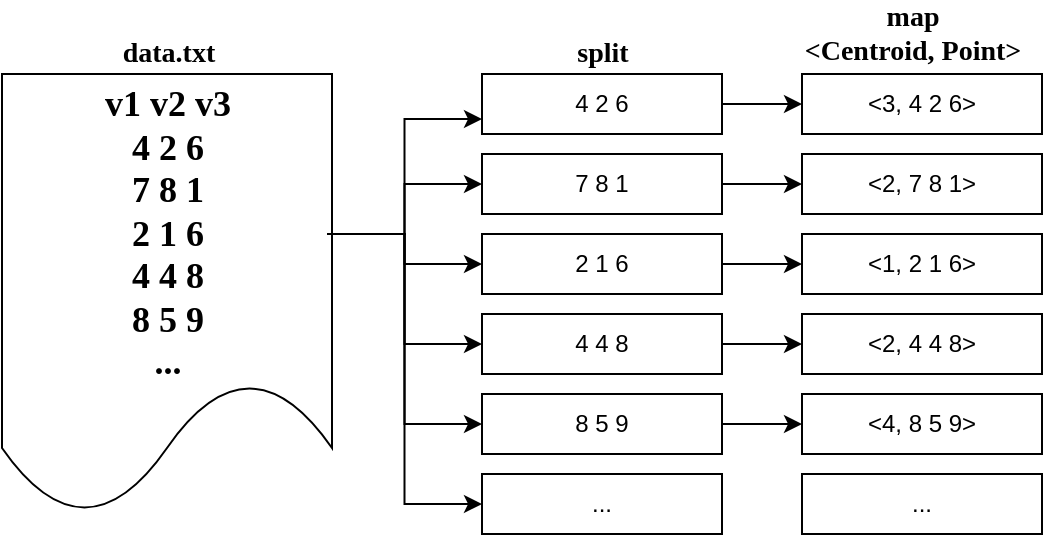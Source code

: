 <mxfile version="13.1.11" type="device"><diagram id="IZp6rVIAKlvlxSI6Kp6J" name="Page-1"><mxGraphModel dx="1102" dy="443" grid="1" gridSize="10" guides="1" tooltips="1" connect="1" arrows="1" fold="1" page="1" pageScale="1" pageWidth="850" pageHeight="1100" math="1" shadow="0"><root><mxCell id="0"/><mxCell id="1" parent="0"/><mxCell id="Itl9UprM_4MI1kBy1X86-4" value="" style="shape=document;whiteSpace=wrap;html=1;boundedLbl=1;" vertex="1" parent="1"><mxGeometry x="120" y="75" width="165" height="220" as="geometry"/></mxCell><mxCell id="Itl9UprM_4MI1kBy1X86-5" value="&lt;b&gt;&lt;font face=&quot;Times New Roman&quot; style=&quot;font-size: 14px&quot;&gt;data.txt&lt;/font&gt;&lt;/b&gt;" style="text;html=1;align=center;verticalAlign=middle;resizable=0;points=[];autosize=1;" vertex="1" parent="1"><mxGeometry x="172.5" y="55" width="60" height="20" as="geometry"/></mxCell><mxCell id="Itl9UprM_4MI1kBy1X86-18" style="edgeStyle=orthogonalEdgeStyle;rounded=0;orthogonalLoop=1;jettySize=auto;html=1;exitX=1;exitY=0.5;exitDx=0;exitDy=0;entryX=0;entryY=0.75;entryDx=0;entryDy=0;" edge="1" parent="1" source="Itl9UprM_4MI1kBy1X86-6" target="Itl9UprM_4MI1kBy1X86-13"><mxGeometry relative="1" as="geometry"/></mxCell><mxCell id="Itl9UprM_4MI1kBy1X86-19" style="edgeStyle=orthogonalEdgeStyle;rounded=0;orthogonalLoop=1;jettySize=auto;html=1;exitX=1;exitY=0.5;exitDx=0;exitDy=0;entryX=0;entryY=0.5;entryDx=0;entryDy=0;" edge="1" parent="1" source="Itl9UprM_4MI1kBy1X86-6" target="Itl9UprM_4MI1kBy1X86-15"><mxGeometry relative="1" as="geometry"/></mxCell><mxCell id="Itl9UprM_4MI1kBy1X86-20" style="edgeStyle=orthogonalEdgeStyle;rounded=0;orthogonalLoop=1;jettySize=auto;html=1;exitX=1;exitY=0.5;exitDx=0;exitDy=0;entryX=0;entryY=0.5;entryDx=0;entryDy=0;" edge="1" parent="1" source="Itl9UprM_4MI1kBy1X86-6" target="Itl9UprM_4MI1kBy1X86-14"><mxGeometry relative="1" as="geometry"/></mxCell><mxCell id="Itl9UprM_4MI1kBy1X86-21" style="edgeStyle=orthogonalEdgeStyle;rounded=0;orthogonalLoop=1;jettySize=auto;html=1;exitX=1;exitY=0.5;exitDx=0;exitDy=0;entryX=0;entryY=0.5;entryDx=0;entryDy=0;" edge="1" parent="1" source="Itl9UprM_4MI1kBy1X86-6" target="Itl9UprM_4MI1kBy1X86-16"><mxGeometry relative="1" as="geometry"/></mxCell><mxCell id="Itl9UprM_4MI1kBy1X86-22" style="edgeStyle=orthogonalEdgeStyle;rounded=0;orthogonalLoop=1;jettySize=auto;html=1;exitX=1;exitY=0.5;exitDx=0;exitDy=0;entryX=0;entryY=0.5;entryDx=0;entryDy=0;" edge="1" parent="1" source="Itl9UprM_4MI1kBy1X86-6" target="Itl9UprM_4MI1kBy1X86-17"><mxGeometry relative="1" as="geometry"/></mxCell><mxCell id="Itl9UprM_4MI1kBy1X86-24" style="edgeStyle=orthogonalEdgeStyle;rounded=0;orthogonalLoop=1;jettySize=auto;html=1;exitX=1;exitY=0.5;exitDx=0;exitDy=0;entryX=0;entryY=0.5;entryDx=0;entryDy=0;" edge="1" parent="1" source="Itl9UprM_4MI1kBy1X86-6" target="Itl9UprM_4MI1kBy1X86-23"><mxGeometry relative="1" as="geometry"/></mxCell><mxCell id="Itl9UprM_4MI1kBy1X86-6" value="&lt;b&gt;&lt;font face=&quot;Times New Roman&quot; style=&quot;font-size: 18px&quot;&gt;v1 v2 v3&lt;br&gt;4 2 6&lt;br&gt;7 8 1&lt;br&gt;2 1 6&lt;br&gt;4 4 8&lt;br&gt;8 5 9&lt;br&gt;...&lt;/font&gt;&lt;/b&gt;" style="text;html=1;strokeColor=none;fillColor=none;align=center;verticalAlign=middle;whiteSpace=wrap;rounded=0;" vertex="1" parent="1"><mxGeometry x="122.5" y="115" width="160" height="80" as="geometry"/></mxCell><mxCell id="Itl9UprM_4MI1kBy1X86-32" style="edgeStyle=orthogonalEdgeStyle;rounded=0;orthogonalLoop=1;jettySize=auto;html=1;exitX=1;exitY=0.5;exitDx=0;exitDy=0;entryX=0;entryY=0.5;entryDx=0;entryDy=0;" edge="1" parent="1" source="Itl9UprM_4MI1kBy1X86-13" target="Itl9UprM_4MI1kBy1X86-26"><mxGeometry relative="1" as="geometry"/></mxCell><mxCell id="Itl9UprM_4MI1kBy1X86-13" value="4 2 6" style="rounded=0;whiteSpace=wrap;html=1;" vertex="1" parent="1"><mxGeometry x="360" y="75" width="120" height="30" as="geometry"/></mxCell><mxCell id="Itl9UprM_4MI1kBy1X86-34" style="edgeStyle=orthogonalEdgeStyle;rounded=0;orthogonalLoop=1;jettySize=auto;html=1;exitX=1;exitY=0.5;exitDx=0;exitDy=0;entryX=0;entryY=0.5;entryDx=0;entryDy=0;" edge="1" parent="1" source="Itl9UprM_4MI1kBy1X86-14" target="Itl9UprM_4MI1kBy1X86-27"><mxGeometry relative="1" as="geometry"/></mxCell><mxCell id="Itl9UprM_4MI1kBy1X86-14" value="2 1 6" style="rounded=0;whiteSpace=wrap;html=1;" vertex="1" parent="1"><mxGeometry x="360" y="155" width="120" height="30" as="geometry"/></mxCell><mxCell id="Itl9UprM_4MI1kBy1X86-33" style="edgeStyle=orthogonalEdgeStyle;rounded=0;orthogonalLoop=1;jettySize=auto;html=1;exitX=1;exitY=0.5;exitDx=0;exitDy=0;entryX=0;entryY=0.5;entryDx=0;entryDy=0;" edge="1" parent="1" source="Itl9UprM_4MI1kBy1X86-15" target="Itl9UprM_4MI1kBy1X86-28"><mxGeometry relative="1" as="geometry"/></mxCell><mxCell id="Itl9UprM_4MI1kBy1X86-15" value="7 8 1" style="rounded=0;whiteSpace=wrap;html=1;" vertex="1" parent="1"><mxGeometry x="360" y="115" width="120" height="30" as="geometry"/></mxCell><mxCell id="Itl9UprM_4MI1kBy1X86-35" style="edgeStyle=orthogonalEdgeStyle;rounded=0;orthogonalLoop=1;jettySize=auto;html=1;exitX=1;exitY=0.5;exitDx=0;exitDy=0;entryX=0;entryY=0.5;entryDx=0;entryDy=0;" edge="1" parent="1" source="Itl9UprM_4MI1kBy1X86-16" target="Itl9UprM_4MI1kBy1X86-29"><mxGeometry relative="1" as="geometry"/></mxCell><mxCell id="Itl9UprM_4MI1kBy1X86-16" value="4 4 8" style="rounded=0;whiteSpace=wrap;html=1;" vertex="1" parent="1"><mxGeometry x="360" y="195" width="120" height="30" as="geometry"/></mxCell><mxCell id="Itl9UprM_4MI1kBy1X86-36" style="edgeStyle=orthogonalEdgeStyle;rounded=0;orthogonalLoop=1;jettySize=auto;html=1;exitX=1;exitY=0.5;exitDx=0;exitDy=0;entryX=0;entryY=0.5;entryDx=0;entryDy=0;" edge="1" parent="1" source="Itl9UprM_4MI1kBy1X86-17" target="Itl9UprM_4MI1kBy1X86-30"><mxGeometry relative="1" as="geometry"/></mxCell><mxCell id="Itl9UprM_4MI1kBy1X86-17" value="8 5 9" style="rounded=0;whiteSpace=wrap;html=1;" vertex="1" parent="1"><mxGeometry x="360" y="235" width="120" height="30" as="geometry"/></mxCell><mxCell id="Itl9UprM_4MI1kBy1X86-23" value="..." style="rounded=0;whiteSpace=wrap;html=1;" vertex="1" parent="1"><mxGeometry x="360" y="275" width="120" height="30" as="geometry"/></mxCell><mxCell id="Itl9UprM_4MI1kBy1X86-25" value="&lt;b&gt;&lt;font style=&quot;font-size: 14px&quot; face=&quot;Times New Roman&quot;&gt;split&lt;/font&gt;&lt;/b&gt;" style="text;html=1;align=center;verticalAlign=middle;resizable=0;points=[];autosize=1;" vertex="1" parent="1"><mxGeometry x="400" y="55" width="40" height="20" as="geometry"/></mxCell><mxCell id="Itl9UprM_4MI1kBy1X86-26" value="&amp;lt;3, 4 2 6&amp;gt;" style="rounded=0;whiteSpace=wrap;html=1;" vertex="1" parent="1"><mxGeometry x="520" y="75" width="120" height="30" as="geometry"/></mxCell><mxCell id="Itl9UprM_4MI1kBy1X86-27" value="&amp;lt;1, 2 1 6&amp;gt;" style="rounded=0;whiteSpace=wrap;html=1;" vertex="1" parent="1"><mxGeometry x="520" y="155" width="120" height="30" as="geometry"/></mxCell><mxCell id="Itl9UprM_4MI1kBy1X86-28" value="&amp;lt;2, 7 8 1&amp;gt;" style="rounded=0;whiteSpace=wrap;html=1;" vertex="1" parent="1"><mxGeometry x="520" y="115" width="120" height="30" as="geometry"/></mxCell><mxCell id="Itl9UprM_4MI1kBy1X86-29" value="&amp;lt;2, 4 4 8&amp;gt;" style="rounded=0;whiteSpace=wrap;html=1;" vertex="1" parent="1"><mxGeometry x="520" y="195" width="120" height="30" as="geometry"/></mxCell><mxCell id="Itl9UprM_4MI1kBy1X86-30" value="&amp;lt;4, 8 5 9&amp;gt;" style="rounded=0;whiteSpace=wrap;html=1;" vertex="1" parent="1"><mxGeometry x="520" y="235" width="120" height="30" as="geometry"/></mxCell><mxCell id="Itl9UprM_4MI1kBy1X86-31" value="..." style="rounded=0;whiteSpace=wrap;html=1;" vertex="1" parent="1"><mxGeometry x="520" y="275" width="120" height="30" as="geometry"/></mxCell><mxCell id="Itl9UprM_4MI1kBy1X86-37" value="&lt;b&gt;&lt;font style=&quot;font-size: 14px&quot; face=&quot;Times New Roman&quot;&gt;map&lt;br&gt;&amp;lt;Centroid, Point&amp;gt;&lt;/font&gt;&lt;/b&gt;" style="text;html=1;align=center;verticalAlign=middle;resizable=0;points=[];autosize=1;" vertex="1" parent="1"><mxGeometry x="515" y="40" width="120" height="30" as="geometry"/></mxCell></root></mxGraphModel></diagram></mxfile>